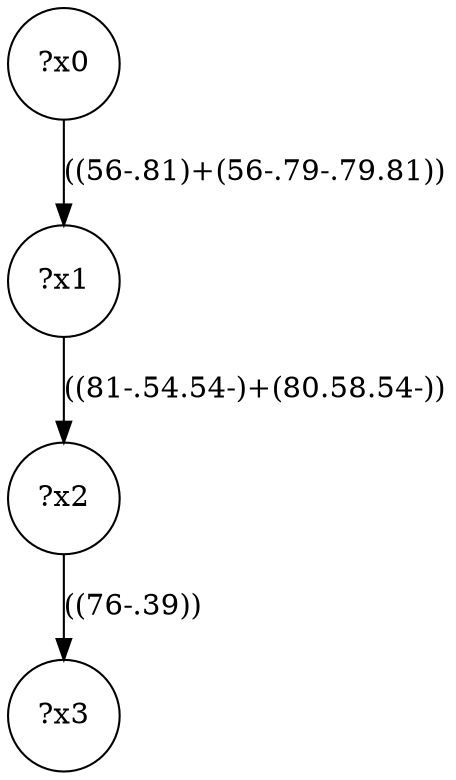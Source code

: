 digraph g {
	x0 [shape=circle, label="?x0"];
	x1 [shape=circle, label="?x1"];
	x0 -> x1 [label="((56-.81)+(56-.79-.79.81))"];
	x2 [shape=circle, label="?x2"];
	x1 -> x2 [label="((81-.54.54-)+(80.58.54-))"];
	x3 [shape=circle, label="?x3"];
	x2 -> x3 [label="((76-.39))"];
}
